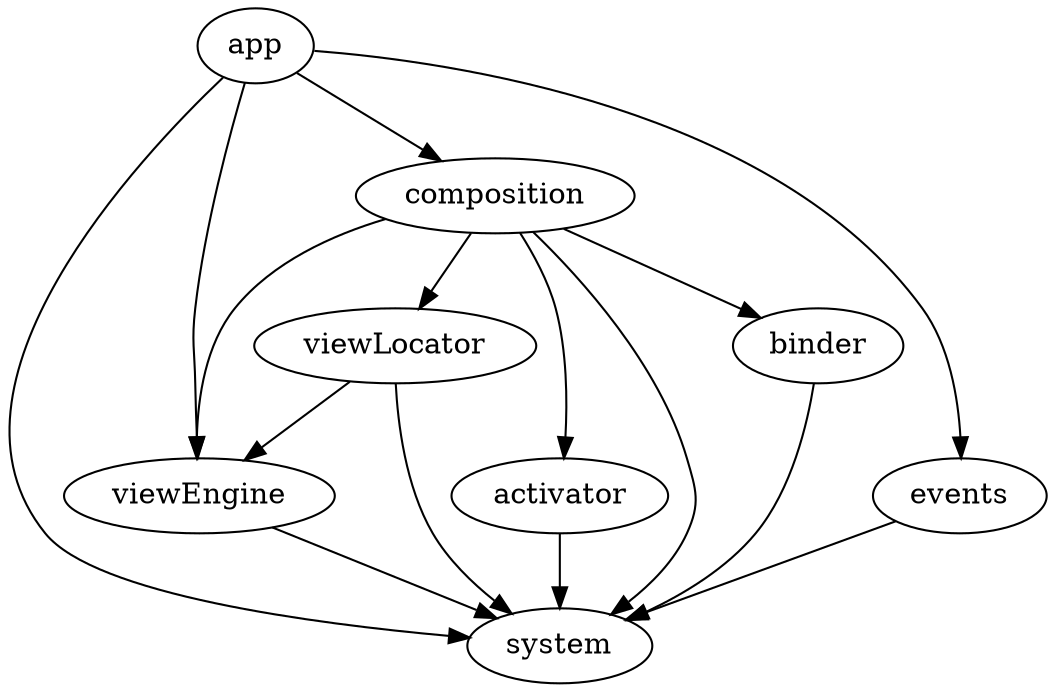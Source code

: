 digraph G { 
  "activator";
  "system";
  "composition";
  "events";
  "viewEngine";
  "activator";
  "binder";
  "viewLocator";
  "activator" -> "system";
  "app" -> "composition";
  "app" -> "events";
  "app" -> "system";
  "app" -> "viewEngine";
  "binder" -> "system";
  "composition" -> "activator";
  "composition" -> "binder";
  "composition" -> "system";
  "composition" -> "viewEngine";
  "composition" -> "viewLocator";
  "events" -> "system";
  "viewEngine" -> "system";
  "viewLocator" -> "system";
  "viewLocator" -> "viewEngine";
}